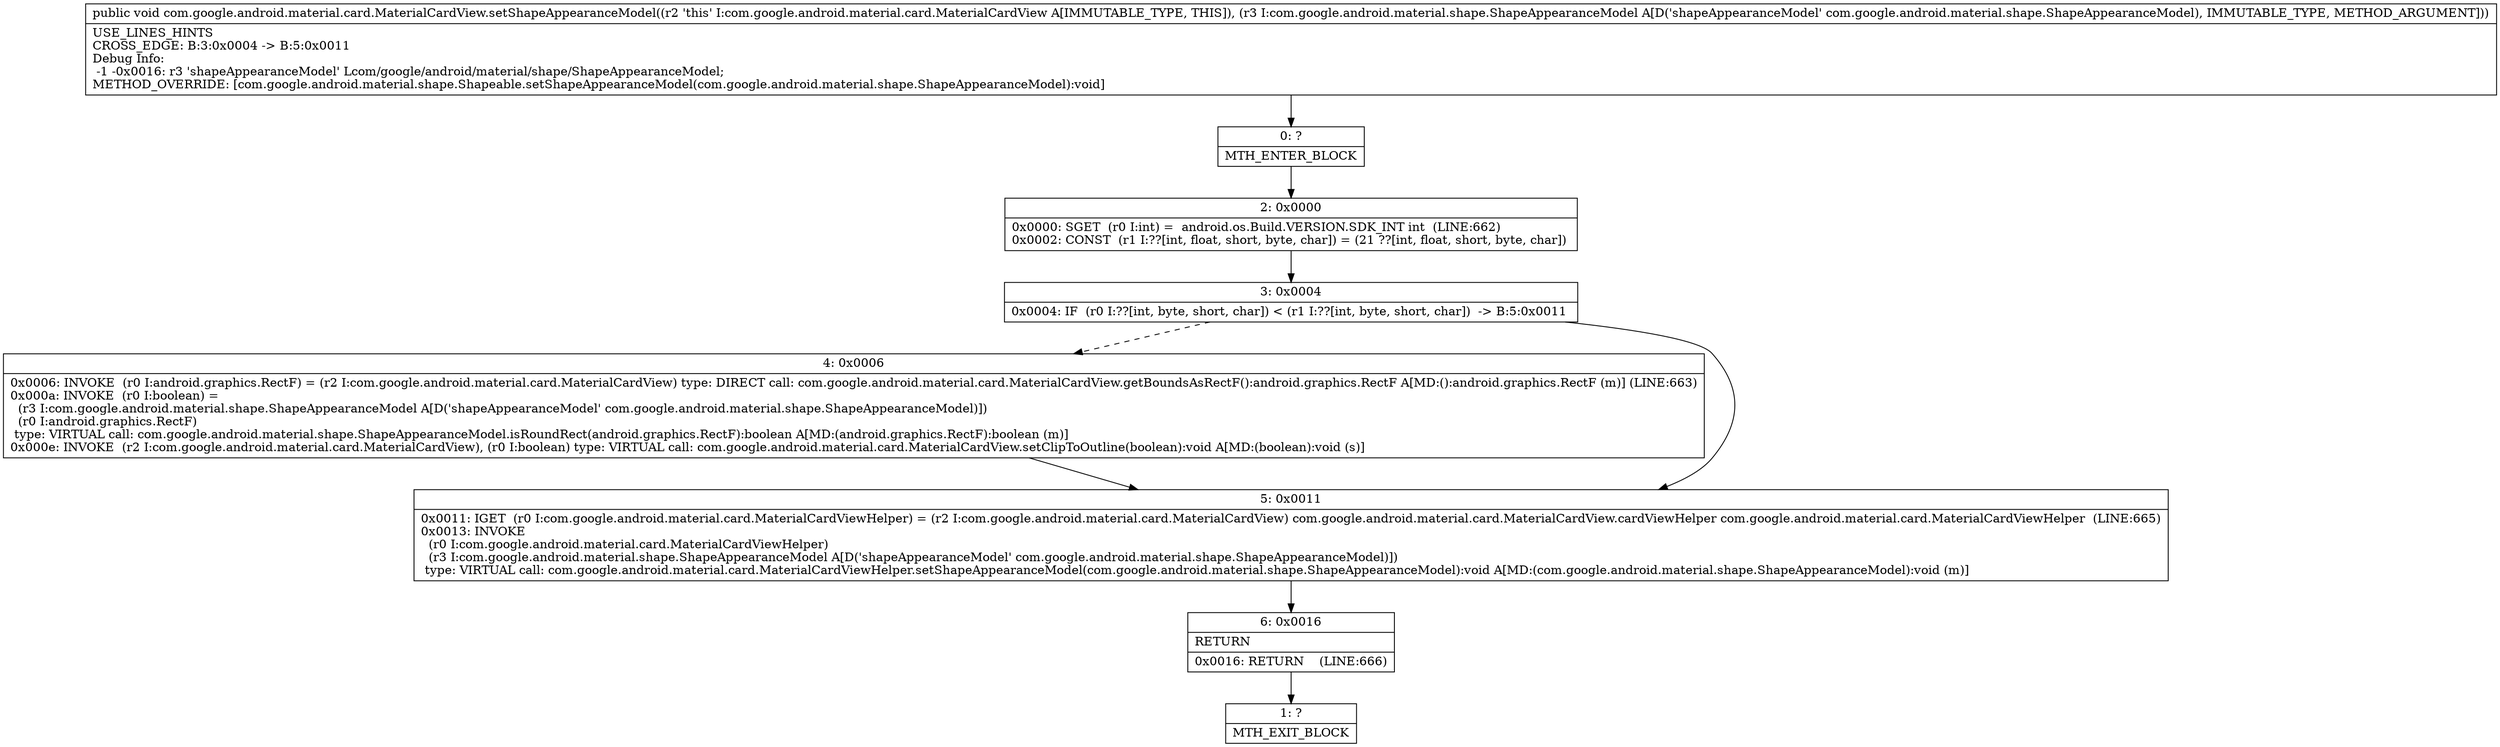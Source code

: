 digraph "CFG forcom.google.android.material.card.MaterialCardView.setShapeAppearanceModel(Lcom\/google\/android\/material\/shape\/ShapeAppearanceModel;)V" {
Node_0 [shape=record,label="{0\:\ ?|MTH_ENTER_BLOCK\l}"];
Node_2 [shape=record,label="{2\:\ 0x0000|0x0000: SGET  (r0 I:int) =  android.os.Build.VERSION.SDK_INT int  (LINE:662)\l0x0002: CONST  (r1 I:??[int, float, short, byte, char]) = (21 ??[int, float, short, byte, char]) \l}"];
Node_3 [shape=record,label="{3\:\ 0x0004|0x0004: IF  (r0 I:??[int, byte, short, char]) \< (r1 I:??[int, byte, short, char])  \-\> B:5:0x0011 \l}"];
Node_4 [shape=record,label="{4\:\ 0x0006|0x0006: INVOKE  (r0 I:android.graphics.RectF) = (r2 I:com.google.android.material.card.MaterialCardView) type: DIRECT call: com.google.android.material.card.MaterialCardView.getBoundsAsRectF():android.graphics.RectF A[MD:():android.graphics.RectF (m)] (LINE:663)\l0x000a: INVOKE  (r0 I:boolean) = \l  (r3 I:com.google.android.material.shape.ShapeAppearanceModel A[D('shapeAppearanceModel' com.google.android.material.shape.ShapeAppearanceModel)])\l  (r0 I:android.graphics.RectF)\l type: VIRTUAL call: com.google.android.material.shape.ShapeAppearanceModel.isRoundRect(android.graphics.RectF):boolean A[MD:(android.graphics.RectF):boolean (m)]\l0x000e: INVOKE  (r2 I:com.google.android.material.card.MaterialCardView), (r0 I:boolean) type: VIRTUAL call: com.google.android.material.card.MaterialCardView.setClipToOutline(boolean):void A[MD:(boolean):void (s)]\l}"];
Node_5 [shape=record,label="{5\:\ 0x0011|0x0011: IGET  (r0 I:com.google.android.material.card.MaterialCardViewHelper) = (r2 I:com.google.android.material.card.MaterialCardView) com.google.android.material.card.MaterialCardView.cardViewHelper com.google.android.material.card.MaterialCardViewHelper  (LINE:665)\l0x0013: INVOKE  \l  (r0 I:com.google.android.material.card.MaterialCardViewHelper)\l  (r3 I:com.google.android.material.shape.ShapeAppearanceModel A[D('shapeAppearanceModel' com.google.android.material.shape.ShapeAppearanceModel)])\l type: VIRTUAL call: com.google.android.material.card.MaterialCardViewHelper.setShapeAppearanceModel(com.google.android.material.shape.ShapeAppearanceModel):void A[MD:(com.google.android.material.shape.ShapeAppearanceModel):void (m)]\l}"];
Node_6 [shape=record,label="{6\:\ 0x0016|RETURN\l|0x0016: RETURN    (LINE:666)\l}"];
Node_1 [shape=record,label="{1\:\ ?|MTH_EXIT_BLOCK\l}"];
MethodNode[shape=record,label="{public void com.google.android.material.card.MaterialCardView.setShapeAppearanceModel((r2 'this' I:com.google.android.material.card.MaterialCardView A[IMMUTABLE_TYPE, THIS]), (r3 I:com.google.android.material.shape.ShapeAppearanceModel A[D('shapeAppearanceModel' com.google.android.material.shape.ShapeAppearanceModel), IMMUTABLE_TYPE, METHOD_ARGUMENT]))  | USE_LINES_HINTS\lCROSS_EDGE: B:3:0x0004 \-\> B:5:0x0011\lDebug Info:\l  \-1 \-0x0016: r3 'shapeAppearanceModel' Lcom\/google\/android\/material\/shape\/ShapeAppearanceModel;\lMETHOD_OVERRIDE: [com.google.android.material.shape.Shapeable.setShapeAppearanceModel(com.google.android.material.shape.ShapeAppearanceModel):void]\l}"];
MethodNode -> Node_0;Node_0 -> Node_2;
Node_2 -> Node_3;
Node_3 -> Node_4[style=dashed];
Node_3 -> Node_5;
Node_4 -> Node_5;
Node_5 -> Node_6;
Node_6 -> Node_1;
}

